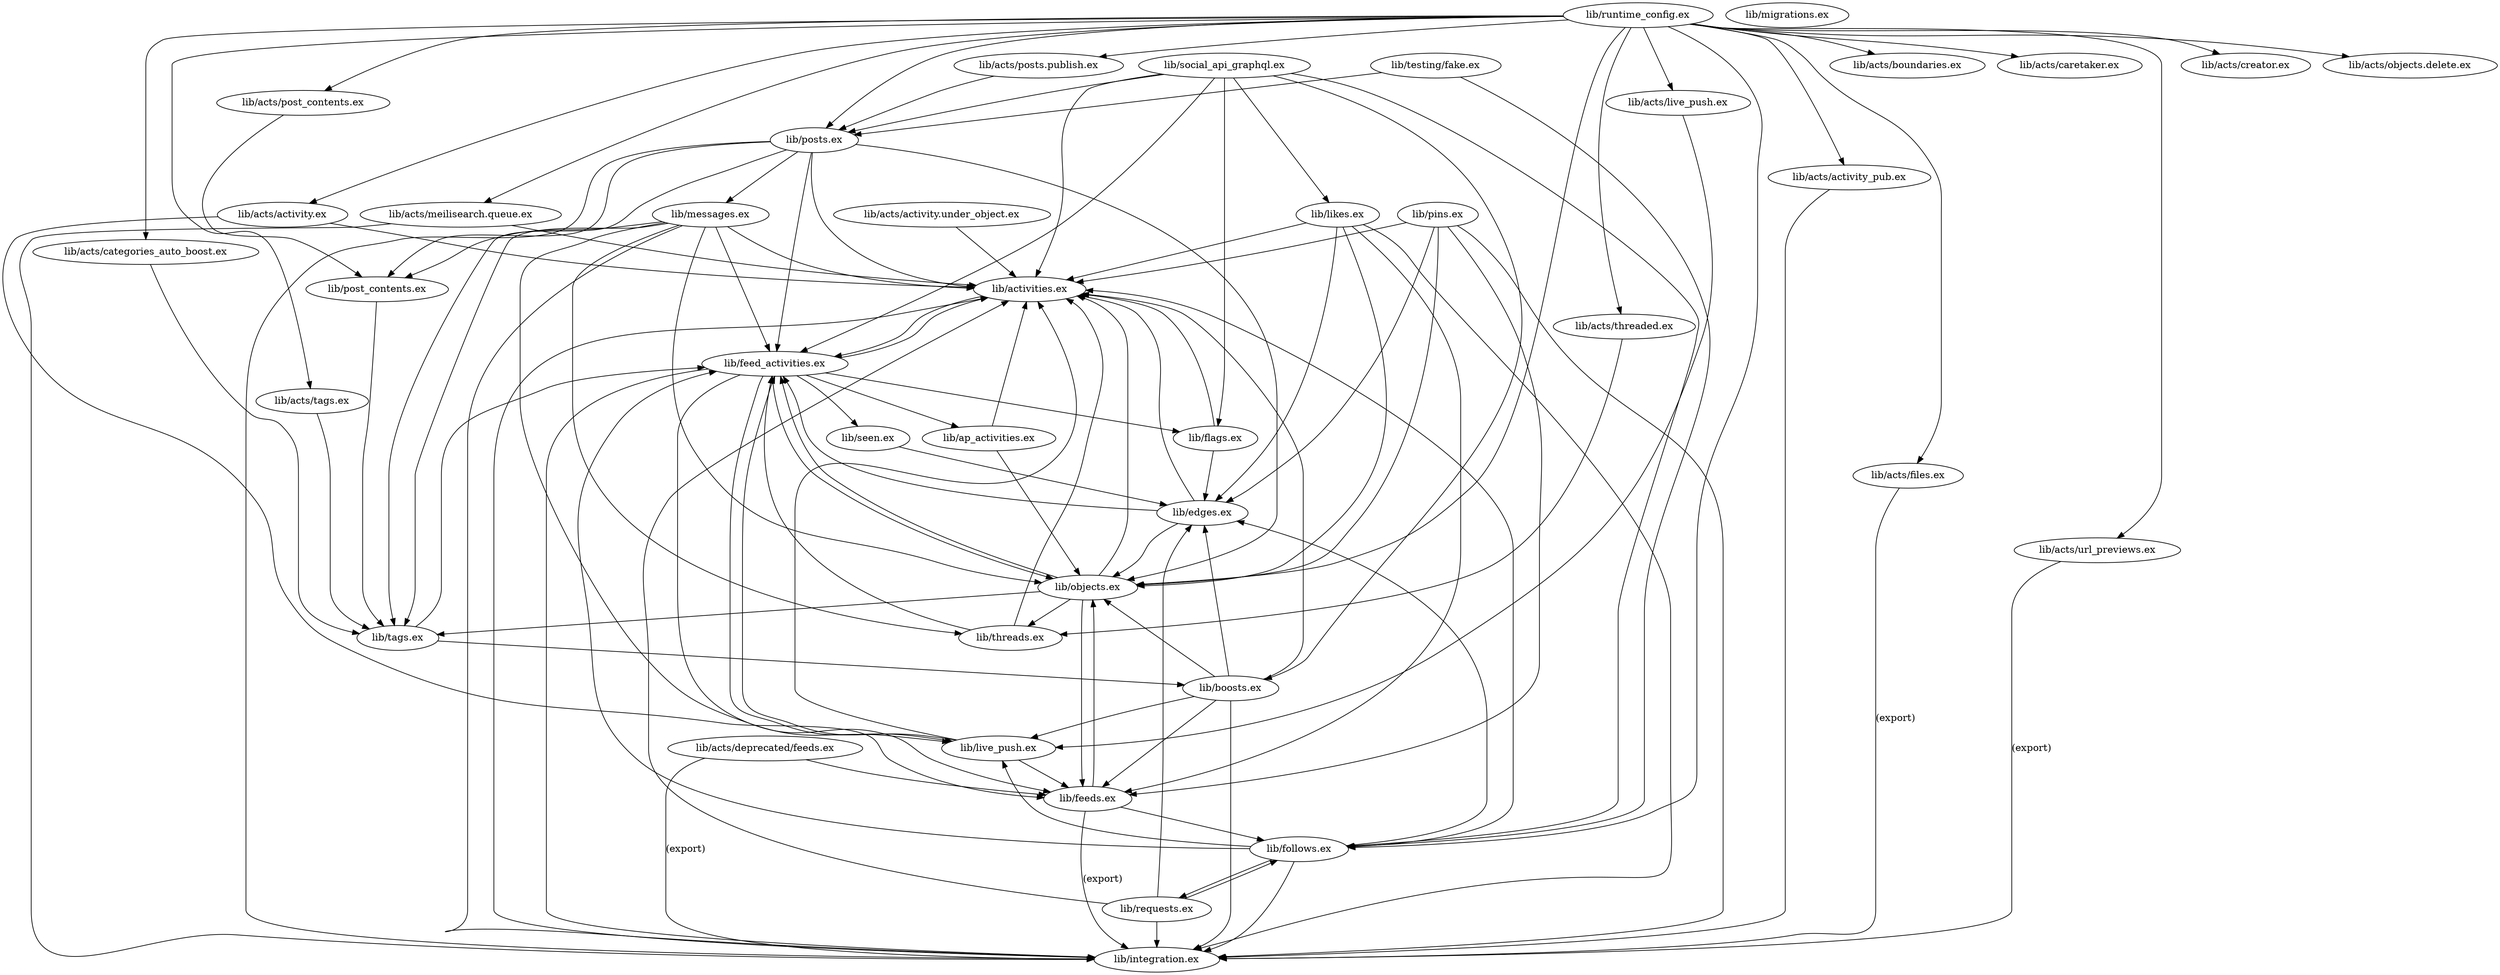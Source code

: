 digraph "xref graph" {
  "lib/activities.ex"
  "lib/activities.ex" -> "lib/feed_activities.ex"
  "lib/feed_activities.ex" -> "lib/activities.ex"
  "lib/feed_activities.ex" -> "lib/ap_activities.ex"
  "lib/ap_activities.ex" -> "lib/activities.ex"
  "lib/ap_activities.ex" -> "lib/objects.ex"
  "lib/objects.ex" -> "lib/activities.ex"
  "lib/objects.ex" -> "lib/feed_activities.ex"
  "lib/objects.ex" -> "lib/feeds.ex"
  "lib/feeds.ex" -> "lib/follows.ex"
  "lib/follows.ex" -> "lib/activities.ex"
  "lib/follows.ex" -> "lib/edges.ex"
  "lib/edges.ex" -> "lib/activities.ex"
  "lib/edges.ex" -> "lib/feed_activities.ex"
  "lib/edges.ex" -> "lib/objects.ex"
  "lib/follows.ex" -> "lib/feed_activities.ex"
  "lib/follows.ex" -> "lib/integration.ex"
  "lib/integration.ex" -> "lib/activities.ex"
  "lib/follows.ex" -> "lib/live_push.ex"
  "lib/live_push.ex" -> "lib/activities.ex"
  "lib/live_push.ex" -> "lib/feed_activities.ex"
  "lib/live_push.ex" -> "lib/feeds.ex"
  "lib/follows.ex" -> "lib/requests.ex"
  "lib/requests.ex" -> "lib/activities.ex"
  "lib/requests.ex" -> "lib/edges.ex"
  "lib/requests.ex" -> "lib/follows.ex"
  "lib/requests.ex" -> "lib/integration.ex"
  "lib/feeds.ex" -> "lib/integration.ex" [label="(export)"]
  "lib/feeds.ex" -> "lib/objects.ex"
  "lib/objects.ex" -> "lib/tags.ex"
  "lib/tags.ex" -> "lib/boosts.ex"
  "lib/boosts.ex" -> "lib/activities.ex"
  "lib/boosts.ex" -> "lib/edges.ex"
  "lib/boosts.ex" -> "lib/feeds.ex"
  "lib/boosts.ex" -> "lib/integration.ex"
  "lib/boosts.ex" -> "lib/live_push.ex"
  "lib/boosts.ex" -> "lib/objects.ex"
  "lib/tags.ex" -> "lib/feed_activities.ex"
  "lib/objects.ex" -> "lib/threads.ex"
  "lib/threads.ex" -> "lib/activities.ex"
  "lib/threads.ex" -> "lib/feed_activities.ex"
  "lib/feed_activities.ex" -> "lib/feeds.ex"
  "lib/feed_activities.ex" -> "lib/flags.ex"
  "lib/flags.ex" -> "lib/activities.ex"
  "lib/flags.ex" -> "lib/edges.ex"
  "lib/feed_activities.ex" -> "lib/integration.ex"
  "lib/feed_activities.ex" -> "lib/live_push.ex"
  "lib/feed_activities.ex" -> "lib/objects.ex"
  "lib/feed_activities.ex" -> "lib/seen.ex"
  "lib/seen.ex" -> "lib/edges.ex"
  "lib/acts/activity.ex"
  "lib/acts/activity.ex" -> "lib/activities.ex"
  "lib/acts/activity.ex" -> "lib/feeds.ex"
  "lib/acts/activity.under_object.ex"
  "lib/acts/activity.under_object.ex" -> "lib/activities.ex"
  "lib/acts/activity_pub.ex"
  "lib/acts/activity_pub.ex" -> "lib/integration.ex"
  "lib/acts/boundaries.ex"
  "lib/acts/caretaker.ex"
  "lib/acts/categories_auto_boost.ex"
  "lib/acts/categories_auto_boost.ex" -> "lib/tags.ex"
  "lib/acts/creator.ex"
  "lib/acts/deprecated/feeds.ex"
  "lib/acts/deprecated/feeds.ex" -> "lib/feeds.ex"
  "lib/acts/deprecated/feeds.ex" -> "lib/integration.ex" [label="(export)"]
  "lib/acts/files.ex"
  "lib/acts/files.ex" -> "lib/integration.ex" [label="(export)"]
  "lib/acts/live_push.ex"
  "lib/acts/live_push.ex" -> "lib/live_push.ex"
  "lib/acts/meilisearch.queue.ex"
  "lib/acts/meilisearch.queue.ex" -> "lib/activities.ex"
  "lib/acts/meilisearch.queue.ex" -> "lib/integration.ex"
  "lib/acts/objects.delete.ex"
  "lib/acts/post_contents.ex"
  "lib/acts/post_contents.ex" -> "lib/post_contents.ex"
  "lib/post_contents.ex" -> "lib/tags.ex"
  "lib/acts/posts.publish.ex"
  "lib/acts/posts.publish.ex" -> "lib/posts.ex"
  "lib/posts.ex" -> "lib/activities.ex"
  "lib/posts.ex" -> "lib/feed_activities.ex"
  "lib/posts.ex" -> "lib/integration.ex"
  "lib/posts.ex" -> "lib/messages.ex"
  "lib/messages.ex" -> "lib/activities.ex"
  "lib/messages.ex" -> "lib/feed_activities.ex"
  "lib/messages.ex" -> "lib/integration.ex"
  "lib/messages.ex" -> "lib/live_push.ex"
  "lib/messages.ex" -> "lib/objects.ex"
  "lib/messages.ex" -> "lib/post_contents.ex"
  "lib/messages.ex" -> "lib/tags.ex"
  "lib/messages.ex" -> "lib/threads.ex"
  "lib/posts.ex" -> "lib/objects.ex"
  "lib/posts.ex" -> "lib/post_contents.ex"
  "lib/posts.ex" -> "lib/tags.ex"
  "lib/acts/tags.ex"
  "lib/acts/tags.ex" -> "lib/tags.ex"
  "lib/acts/threaded.ex"
  "lib/acts/threaded.ex" -> "lib/threads.ex"
  "lib/acts/url_previews.ex"
  "lib/acts/url_previews.ex" -> "lib/integration.ex" [label="(export)"]
  "lib/ap_activities.ex"
  "lib/boosts.ex"
  "lib/edges.ex"
  "lib/feed_activities.ex"
  "lib/feeds.ex"
  "lib/flags.ex"
  "lib/follows.ex"
  "lib/integration.ex"
  "lib/likes.ex"
  "lib/likes.ex" -> "lib/activities.ex"
  "lib/likes.ex" -> "lib/edges.ex"
  "lib/likes.ex" -> "lib/feeds.ex"
  "lib/likes.ex" -> "lib/integration.ex"
  "lib/likes.ex" -> "lib/objects.ex"
  "lib/live_push.ex"
  "lib/messages.ex"
  "lib/migrations.ex"
  "lib/objects.ex"
  "lib/pins.ex"
  "lib/pins.ex" -> "lib/activities.ex"
  "lib/pins.ex" -> "lib/edges.ex"
  "lib/pins.ex" -> "lib/feeds.ex"
  "lib/pins.ex" -> "lib/integration.ex"
  "lib/pins.ex" -> "lib/objects.ex"
  "lib/post_contents.ex"
  "lib/posts.ex"
  "lib/requests.ex"
  "lib/runtime_config.ex"
  "lib/runtime_config.ex" -> "lib/acts/activity.ex"
  "lib/runtime_config.ex" -> "lib/acts/activity_pub.ex"
  "lib/runtime_config.ex" -> "lib/acts/boundaries.ex"
  "lib/runtime_config.ex" -> "lib/acts/caretaker.ex"
  "lib/runtime_config.ex" -> "lib/acts/categories_auto_boost.ex"
  "lib/runtime_config.ex" -> "lib/acts/creator.ex"
  "lib/runtime_config.ex" -> "lib/acts/files.ex"
  "lib/runtime_config.ex" -> "lib/acts/live_push.ex"
  "lib/runtime_config.ex" -> "lib/acts/meilisearch.queue.ex"
  "lib/runtime_config.ex" -> "lib/acts/objects.delete.ex"
  "lib/runtime_config.ex" -> "lib/acts/post_contents.ex"
  "lib/runtime_config.ex" -> "lib/acts/posts.publish.ex"
  "lib/runtime_config.ex" -> "lib/acts/tags.ex"
  "lib/runtime_config.ex" -> "lib/acts/threaded.ex"
  "lib/runtime_config.ex" -> "lib/acts/url_previews.ex"
  "lib/runtime_config.ex" -> "lib/follows.ex"
  "lib/runtime_config.ex" -> "lib/objects.ex"
  "lib/runtime_config.ex" -> "lib/posts.ex"
  "lib/seen.ex"
  "lib/social_api_graphql.ex"
  "lib/social_api_graphql.ex" -> "lib/activities.ex"
  "lib/social_api_graphql.ex" -> "lib/boosts.ex"
  "lib/social_api_graphql.ex" -> "lib/feed_activities.ex"
  "lib/social_api_graphql.ex" -> "lib/flags.ex"
  "lib/social_api_graphql.ex" -> "lib/follows.ex"
  "lib/social_api_graphql.ex" -> "lib/likes.ex"
  "lib/social_api_graphql.ex" -> "lib/posts.ex"
  "lib/tags.ex"
  "lib/testing/fake.ex"
  "lib/testing/fake.ex" -> "lib/follows.ex"
  "lib/testing/fake.ex" -> "lib/posts.ex"
  "lib/threads.ex"
}
